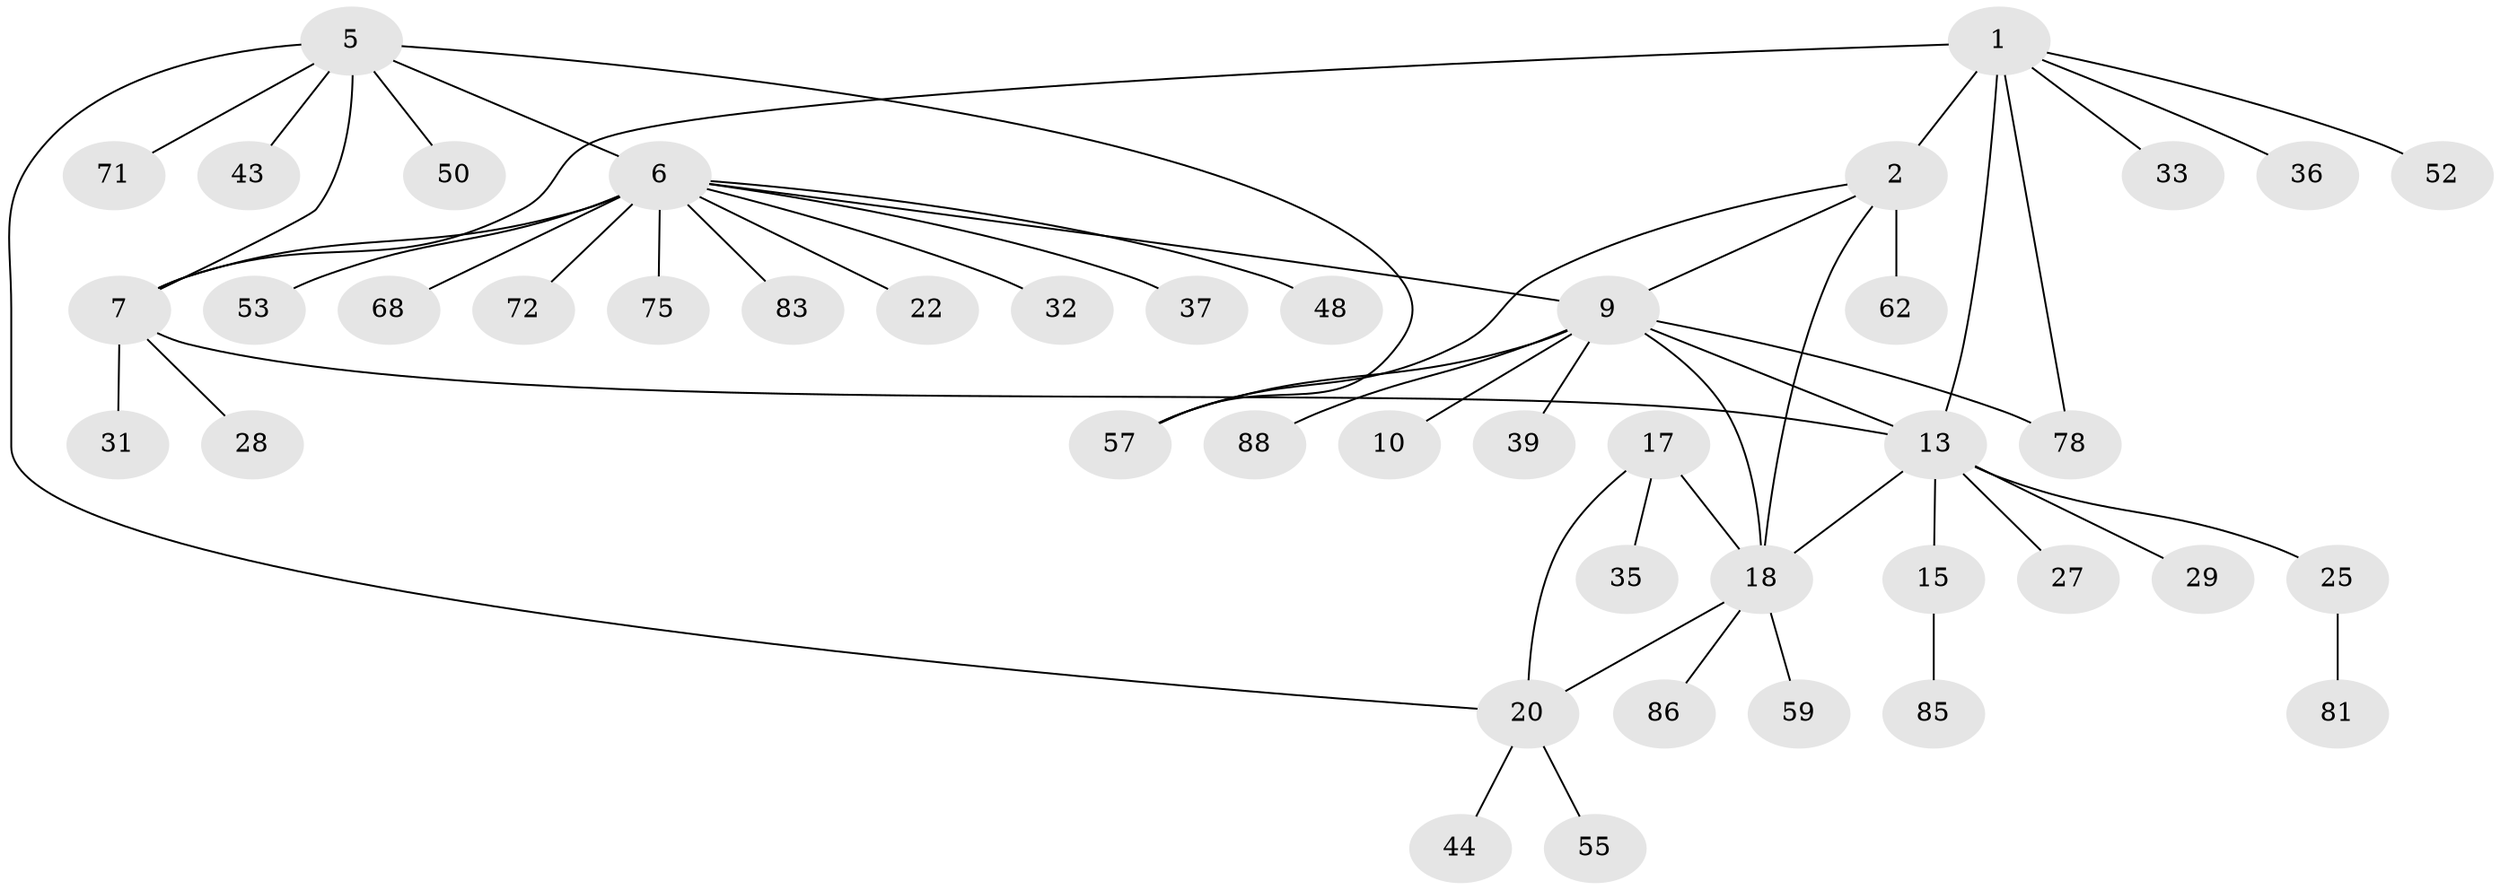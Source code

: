 // original degree distribution, {7: 0.045454545454545456, 8: 0.045454545454545456, 5: 0.03409090909090909, 4: 0.022727272727272728, 13: 0.011363636363636364, 6: 0.06818181818181818, 11: 0.011363636363636364, 2: 0.11363636363636363, 1: 0.6363636363636364, 3: 0.011363636363636364}
// Generated by graph-tools (version 1.1) at 2025/15/03/09/25 04:15:51]
// undirected, 44 vertices, 54 edges
graph export_dot {
graph [start="1"]
  node [color=gray90,style=filled];
  1 [super="+4+3"];
  2 [super="+45"];
  5;
  6;
  7 [super="+49+8"];
  9 [super="+12+11+41"];
  10 [super="+47+23+64+74+76+79+51+26"];
  13 [super="+16+14"];
  15 [super="+34+30"];
  17 [super="+42+21"];
  18 [super="+24+19"];
  20;
  22 [super="+46"];
  25;
  27;
  28;
  29;
  31;
  32;
  33;
  35;
  36 [super="+66"];
  37 [super="+61"];
  39;
  43;
  44;
  48;
  50 [super="+87"];
  52;
  53;
  55;
  57 [super="+84"];
  59;
  62;
  68;
  71;
  72;
  75;
  78;
  81;
  83;
  85;
  86;
  88;
  1 -- 2 [weight=3];
  1 -- 33;
  1 -- 52;
  1 -- 78;
  1 -- 7;
  1 -- 13;
  1 -- 36;
  2 -- 18;
  2 -- 62;
  2 -- 57;
  2 -- 9;
  5 -- 6;
  5 -- 7 [weight=2];
  5 -- 20;
  5 -- 43;
  5 -- 50;
  5 -- 57;
  5 -- 71;
  6 -- 7 [weight=2];
  6 -- 22;
  6 -- 32;
  6 -- 37;
  6 -- 48;
  6 -- 53;
  6 -- 68;
  6 -- 72;
  6 -- 75;
  6 -- 83;
  6 -- 9;
  7 -- 28;
  7 -- 13;
  7 -- 31;
  9 -- 10 [weight=3];
  9 -- 39;
  9 -- 88;
  9 -- 78;
  9 -- 57;
  9 -- 18;
  9 -- 13;
  13 -- 15 [weight=3];
  13 -- 25;
  13 -- 18;
  13 -- 29;
  13 -- 27;
  15 -- 85;
  17 -- 18 [weight=2];
  17 -- 20;
  17 -- 35;
  18 -- 20 [weight=2];
  18 -- 86;
  18 -- 59;
  20 -- 44;
  20 -- 55;
  25 -- 81;
}
